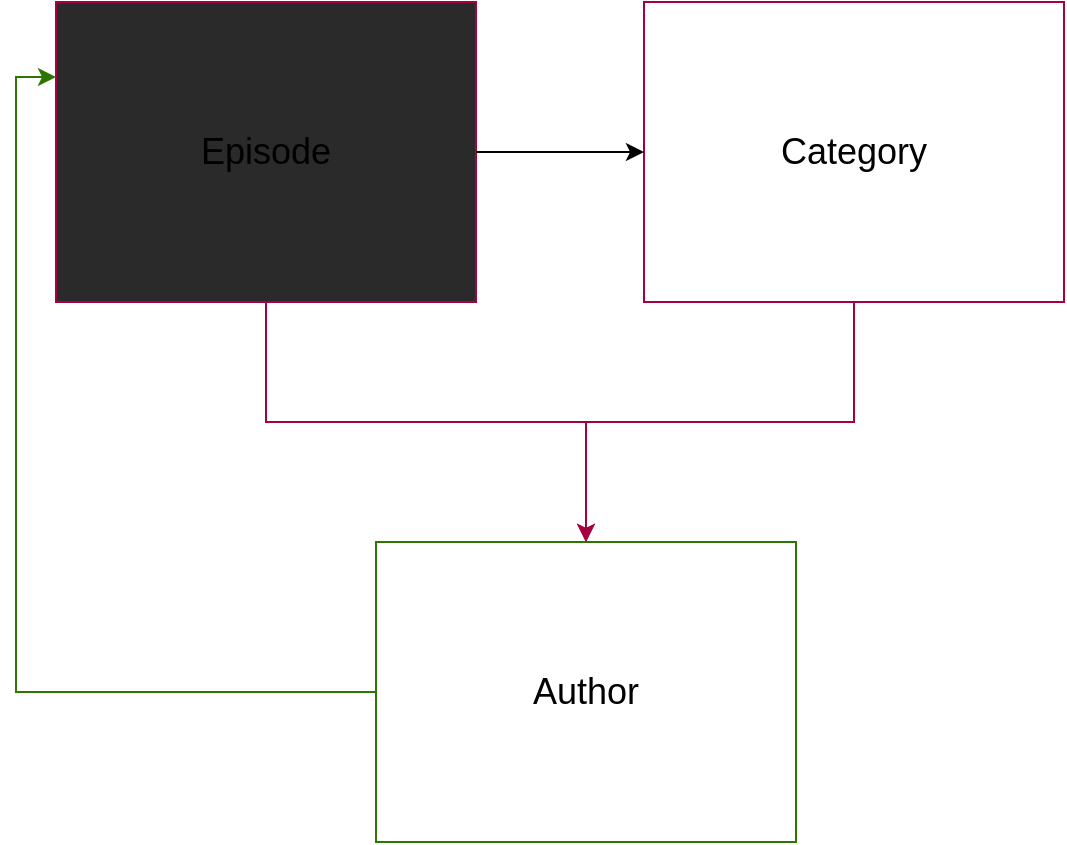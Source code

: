 <mxfile version="14.7.4" type="embed"><diagram id="ckZ920h0aaDGfWXUp7Z1" name="Page-1"><mxGraphModel dx="687" dy="571" grid="1" gridSize="10" guides="1" tooltips="1" connect="1" arrows="1" fold="1" page="1" pageScale="1" pageWidth="827" pageHeight="1169" math="0" shadow="0"><root><mxCell id="0"/><mxCell id="1" parent="0"/><mxCell id="13" value="" style="group;fillColor=#2a2a2a;strokeWidth=14;" vertex="1" connectable="0" parent="1"><mxGeometry x="120" y="130" width="210" height="150" as="geometry"/></mxCell><mxCell id="11" value="" style="rounded=0;whiteSpace=wrap;html=1;strokeColor=#A50040;fontColor=#ffffff;fillColor=none;" vertex="1" parent="13"><mxGeometry width="210" height="150" as="geometry"/></mxCell><mxCell id="12" value="Episode" style="text;html=1;strokeColor=none;fillColor=none;align=center;verticalAlign=middle;whiteSpace=wrap;rounded=0;fontSize=18;" vertex="1" parent="13"><mxGeometry x="61.79" y="47.5" width="86.43" height="55" as="geometry"/></mxCell><mxCell id="22" style="edgeStyle=orthogonalEdgeStyle;rounded=0;orthogonalLoop=1;jettySize=auto;html=1;fontSize=18;fillColor=#d80073;strokeColor=#A50040;" edge="1" parent="1" source="15" target="19"><mxGeometry relative="1" as="geometry"/></mxCell><mxCell id="15" value="" style="rounded=0;whiteSpace=wrap;html=1;strokeColor=#A50040;fontColor=#ffffff;" vertex="1" parent="1"><mxGeometry x="414" y="130" width="210" height="150" as="geometry"/></mxCell><mxCell id="14" value="" style="group;verticalAlign=top;" vertex="1" connectable="0" parent="1"><mxGeometry x="414" y="130" width="210" height="150" as="geometry"/></mxCell><mxCell id="16" value="Category" style="text;html=1;strokeColor=none;fillColor=none;align=center;verticalAlign=middle;whiteSpace=wrap;rounded=0;fontSize=18;" vertex="1" parent="14"><mxGeometry x="61.79" y="47.5" width="86.43" height="55" as="geometry"/></mxCell><mxCell id="18" value="" style="group;fillColor=#60a917;strokeColor=#2D7600;fontColor=#ffffff;" vertex="1" connectable="0" parent="1"><mxGeometry x="280" y="400" width="210" height="150" as="geometry"/></mxCell><mxCell id="19" value="" style="rounded=0;whiteSpace=wrap;html=1;strokeColor=#2D7600;fontColor=#ffffff;" vertex="1" parent="18"><mxGeometry width="210" height="150" as="geometry"/></mxCell><mxCell id="20" value="Author" style="text;html=1;strokeColor=none;fillColor=none;align=center;verticalAlign=middle;whiteSpace=wrap;rounded=0;fontSize=18;" vertex="1" parent="18"><mxGeometry x="61.79" y="47.5" width="86.43" height="55" as="geometry"/></mxCell><mxCell id="21" style="edgeStyle=orthogonalEdgeStyle;rounded=0;orthogonalLoop=1;jettySize=auto;html=1;entryX=0.5;entryY=0;entryDx=0;entryDy=0;fontSize=18;fillColor=#d80073;strokeColor=#A50040;" edge="1" parent="1" source="11" target="19"><mxGeometry relative="1" as="geometry"/></mxCell><mxCell id="23" style="edgeStyle=orthogonalEdgeStyle;rounded=0;orthogonalLoop=1;jettySize=auto;html=1;entryX=0;entryY=0.5;entryDx=0;entryDy=0;fontSize=18;" edge="1" parent="1" source="11" target="15"><mxGeometry relative="1" as="geometry"/></mxCell><mxCell id="26" style="edgeStyle=orthogonalEdgeStyle;rounded=0;orthogonalLoop=1;jettySize=auto;html=1;entryX=0;entryY=0.25;entryDx=0;entryDy=0;fontSize=18;fillColor=#60a917;strokeColor=#2D7600;" edge="1" parent="1" source="19" target="11"><mxGeometry relative="1" as="geometry"><Array as="points"><mxPoint x="100" y="475"/><mxPoint x="100" y="167"/></Array></mxGeometry></mxCell></root></mxGraphModel></diagram></mxfile>